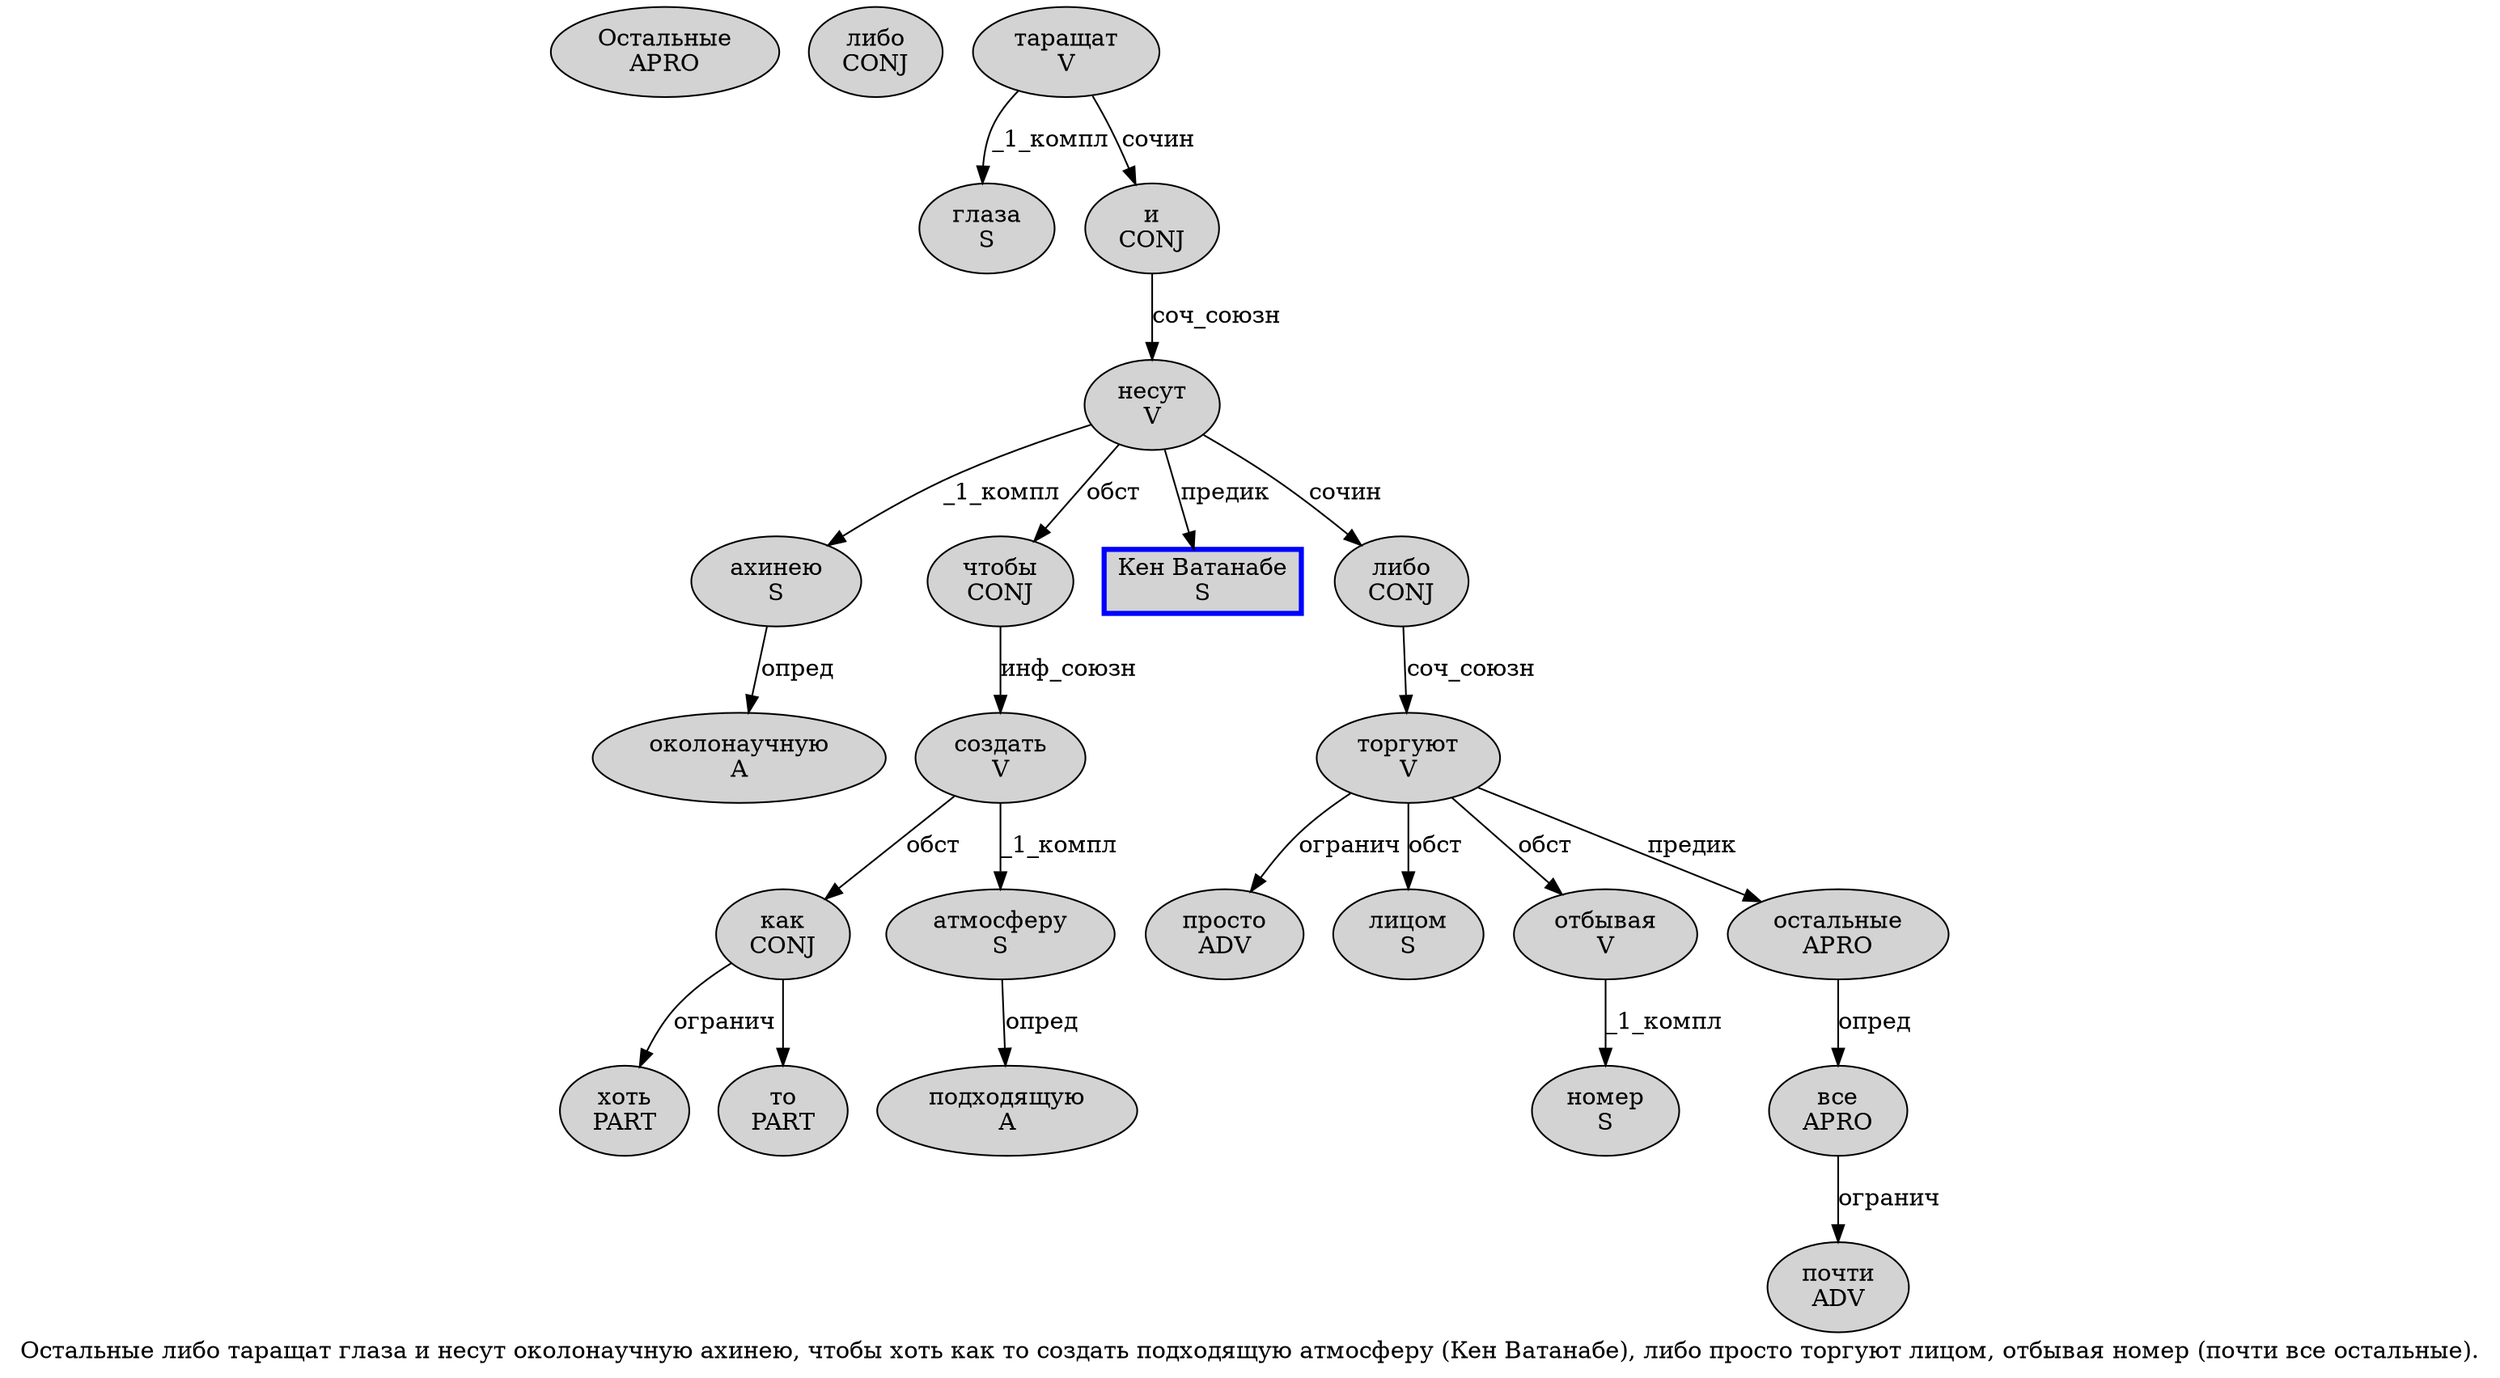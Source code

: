 digraph SENTENCE_4822 {
	graph [label="Остальные либо таращат глаза и несут околонаучную ахинею, чтобы хоть как то создать подходящую атмосферу (Кен Ватанабе), либо просто торгуют лицом, отбывая номер (почти все остальные)."]
	node [style=filled]
		0 [label="Остальные
APRO" color="" fillcolor=lightgray penwidth=1 shape=ellipse]
		1 [label="либо
CONJ" color="" fillcolor=lightgray penwidth=1 shape=ellipse]
		2 [label="таращат
V" color="" fillcolor=lightgray penwidth=1 shape=ellipse]
		3 [label="глаза
S" color="" fillcolor=lightgray penwidth=1 shape=ellipse]
		4 [label="и
CONJ" color="" fillcolor=lightgray penwidth=1 shape=ellipse]
		5 [label="несут
V" color="" fillcolor=lightgray penwidth=1 shape=ellipse]
		6 [label="околонаучную
A" color="" fillcolor=lightgray penwidth=1 shape=ellipse]
		7 [label="ахинею
S" color="" fillcolor=lightgray penwidth=1 shape=ellipse]
		9 [label="чтобы
CONJ" color="" fillcolor=lightgray penwidth=1 shape=ellipse]
		10 [label="хоть
PART" color="" fillcolor=lightgray penwidth=1 shape=ellipse]
		11 [label="как
CONJ" color="" fillcolor=lightgray penwidth=1 shape=ellipse]
		12 [label="то
PART" color="" fillcolor=lightgray penwidth=1 shape=ellipse]
		13 [label="создать
V" color="" fillcolor=lightgray penwidth=1 shape=ellipse]
		14 [label="подходящую
A" color="" fillcolor=lightgray penwidth=1 shape=ellipse]
		15 [label="атмосферу
S" color="" fillcolor=lightgray penwidth=1 shape=ellipse]
		17 [label="Кен Ватанабе
S" color=blue fillcolor=lightgray penwidth=3 shape=box]
		20 [label="либо
CONJ" color="" fillcolor=lightgray penwidth=1 shape=ellipse]
		21 [label="просто
ADV" color="" fillcolor=lightgray penwidth=1 shape=ellipse]
		22 [label="торгуют
V" color="" fillcolor=lightgray penwidth=1 shape=ellipse]
		23 [label="лицом
S" color="" fillcolor=lightgray penwidth=1 shape=ellipse]
		25 [label="отбывая
V" color="" fillcolor=lightgray penwidth=1 shape=ellipse]
		26 [label="номер
S" color="" fillcolor=lightgray penwidth=1 shape=ellipse]
		28 [label="почти
ADV" color="" fillcolor=lightgray penwidth=1 shape=ellipse]
		29 [label="все
APRO" color="" fillcolor=lightgray penwidth=1 shape=ellipse]
		30 [label="остальные
APRO" color="" fillcolor=lightgray penwidth=1 shape=ellipse]
			20 -> 22 [label="соч_союзн"]
			13 -> 11 [label="обст"]
			13 -> 15 [label="_1_компл"]
			29 -> 28 [label="огранич"]
			25 -> 26 [label="_1_компл"]
			9 -> 13 [label="инф_союзн"]
			30 -> 29 [label="опред"]
			4 -> 5 [label="соч_союзн"]
			15 -> 14 [label="опред"]
			2 -> 3 [label="_1_компл"]
			2 -> 4 [label="сочин"]
			5 -> 7 [label="_1_компл"]
			5 -> 9 [label="обст"]
			5 -> 17 [label="предик"]
			5 -> 20 [label="сочин"]
			11 -> 10 [label="огранич"]
			11 -> 12
			22 -> 21 [label="огранич"]
			22 -> 23 [label="обст"]
			22 -> 25 [label="обст"]
			22 -> 30 [label="предик"]
			7 -> 6 [label="опред"]
}